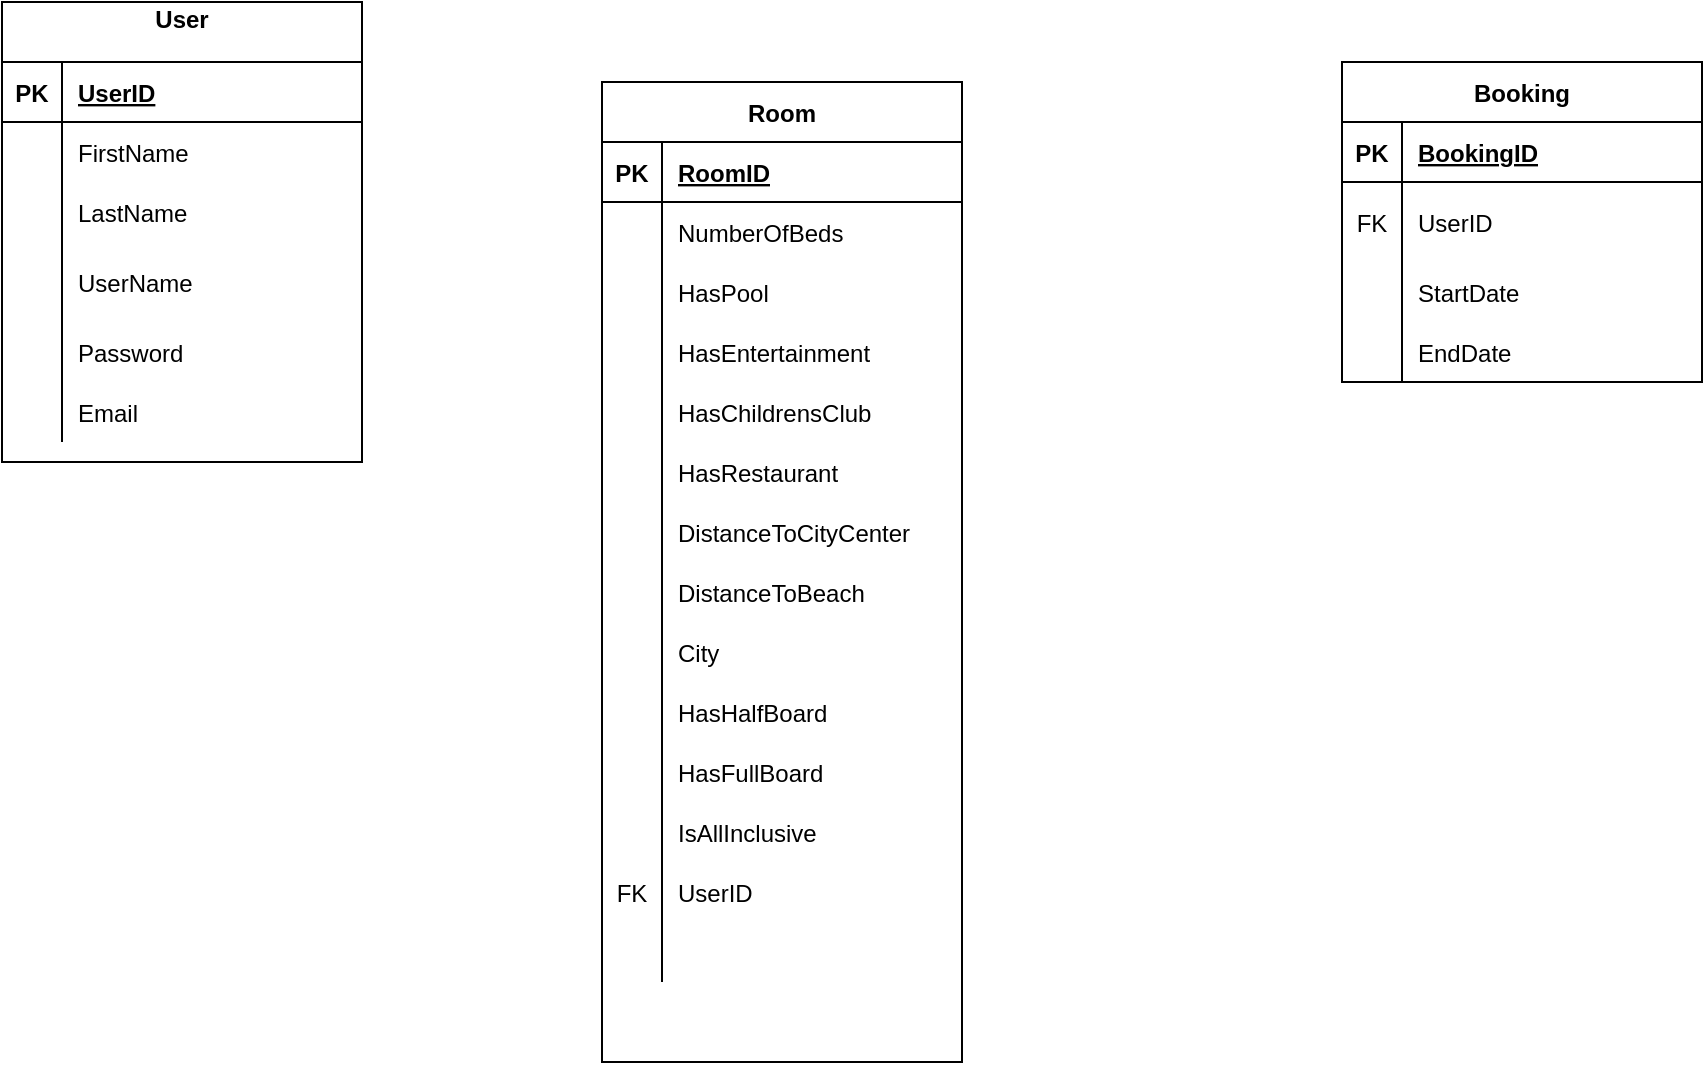<mxfile version="13.6.9" type="github">
  <diagram id="R2lEEEUBdFMjLlhIrx00" name="Page-1">
    <mxGraphModel dx="1261" dy="780" grid="1" gridSize="10" guides="1" tooltips="1" connect="1" arrows="1" fold="1" page="1" pageScale="1" pageWidth="1920" pageHeight="1200" math="0" shadow="0" extFonts="Permanent Marker^https://fonts.googleapis.com/css?family=Permanent+Marker">
      <root>
        <mxCell id="0" />
        <mxCell id="1" parent="0" />
        <mxCell id="bmSGANUnVweaU7KZ2uj6-1" value="User&#xa;" style="shape=table;startSize=30;container=1;collapsible=1;childLayout=tableLayout;fixedRows=1;rowLines=0;fontStyle=1;align=center;resizeLast=1;" vertex="1" parent="1">
          <mxGeometry x="90" y="60" width="180" height="230" as="geometry" />
        </mxCell>
        <mxCell id="bmSGANUnVweaU7KZ2uj6-2" value="" style="shape=partialRectangle;collapsible=0;dropTarget=0;pointerEvents=0;fillColor=none;top=0;left=0;bottom=1;right=0;points=[[0,0.5],[1,0.5]];portConstraint=eastwest;" vertex="1" parent="bmSGANUnVweaU7KZ2uj6-1">
          <mxGeometry y="30" width="180" height="30" as="geometry" />
        </mxCell>
        <mxCell id="bmSGANUnVweaU7KZ2uj6-3" value="PK" style="shape=partialRectangle;connectable=0;fillColor=none;top=0;left=0;bottom=0;right=0;fontStyle=1;overflow=hidden;" vertex="1" parent="bmSGANUnVweaU7KZ2uj6-2">
          <mxGeometry width="30" height="30" as="geometry" />
        </mxCell>
        <mxCell id="bmSGANUnVweaU7KZ2uj6-4" value="UserID" style="shape=partialRectangle;connectable=0;fillColor=none;top=0;left=0;bottom=0;right=0;align=left;spacingLeft=6;fontStyle=5;overflow=hidden;" vertex="1" parent="bmSGANUnVweaU7KZ2uj6-2">
          <mxGeometry x="30" width="150" height="30" as="geometry" />
        </mxCell>
        <mxCell id="bmSGANUnVweaU7KZ2uj6-5" value="" style="shape=partialRectangle;collapsible=0;dropTarget=0;pointerEvents=0;fillColor=none;top=0;left=0;bottom=0;right=0;points=[[0,0.5],[1,0.5]];portConstraint=eastwest;" vertex="1" parent="bmSGANUnVweaU7KZ2uj6-1">
          <mxGeometry y="60" width="180" height="30" as="geometry" />
        </mxCell>
        <mxCell id="bmSGANUnVweaU7KZ2uj6-6" value="" style="shape=partialRectangle;connectable=0;fillColor=none;top=0;left=0;bottom=0;right=0;editable=1;overflow=hidden;" vertex="1" parent="bmSGANUnVweaU7KZ2uj6-5">
          <mxGeometry width="30" height="30" as="geometry" />
        </mxCell>
        <mxCell id="bmSGANUnVweaU7KZ2uj6-7" value="FirstName" style="shape=partialRectangle;connectable=0;fillColor=none;top=0;left=0;bottom=0;right=0;align=left;spacingLeft=6;overflow=hidden;" vertex="1" parent="bmSGANUnVweaU7KZ2uj6-5">
          <mxGeometry x="30" width="150" height="30" as="geometry" />
        </mxCell>
        <mxCell id="bmSGANUnVweaU7KZ2uj6-8" value="" style="shape=partialRectangle;collapsible=0;dropTarget=0;pointerEvents=0;fillColor=none;top=0;left=0;bottom=0;right=0;points=[[0,0.5],[1,0.5]];portConstraint=eastwest;" vertex="1" parent="bmSGANUnVweaU7KZ2uj6-1">
          <mxGeometry y="90" width="180" height="30" as="geometry" />
        </mxCell>
        <mxCell id="bmSGANUnVweaU7KZ2uj6-9" value="" style="shape=partialRectangle;connectable=0;fillColor=none;top=0;left=0;bottom=0;right=0;editable=1;overflow=hidden;" vertex="1" parent="bmSGANUnVweaU7KZ2uj6-8">
          <mxGeometry width="30" height="30" as="geometry" />
        </mxCell>
        <mxCell id="bmSGANUnVweaU7KZ2uj6-10" value="LastName" style="shape=partialRectangle;connectable=0;fillColor=none;top=0;left=0;bottom=0;right=0;align=left;spacingLeft=6;overflow=hidden;" vertex="1" parent="bmSGANUnVweaU7KZ2uj6-8">
          <mxGeometry x="30" width="150" height="30" as="geometry" />
        </mxCell>
        <mxCell id="bmSGANUnVweaU7KZ2uj6-11" value="" style="shape=partialRectangle;collapsible=0;dropTarget=0;pointerEvents=0;fillColor=none;top=0;left=0;bottom=0;right=0;points=[[0,0.5],[1,0.5]];portConstraint=eastwest;" vertex="1" parent="bmSGANUnVweaU7KZ2uj6-1">
          <mxGeometry y="120" width="180" height="40" as="geometry" />
        </mxCell>
        <mxCell id="bmSGANUnVweaU7KZ2uj6-12" value="" style="shape=partialRectangle;connectable=0;fillColor=none;top=0;left=0;bottom=0;right=0;editable=1;overflow=hidden;" vertex="1" parent="bmSGANUnVweaU7KZ2uj6-11">
          <mxGeometry width="30" height="40" as="geometry" />
        </mxCell>
        <mxCell id="bmSGANUnVweaU7KZ2uj6-13" value="UserName" style="shape=partialRectangle;connectable=0;fillColor=none;top=0;left=0;bottom=0;right=0;align=left;spacingLeft=6;overflow=hidden;" vertex="1" parent="bmSGANUnVweaU7KZ2uj6-11">
          <mxGeometry x="30" width="150" height="40" as="geometry" />
        </mxCell>
        <mxCell id="bmSGANUnVweaU7KZ2uj6-15" value="" style="shape=partialRectangle;collapsible=0;dropTarget=0;pointerEvents=0;fillColor=none;top=0;left=0;bottom=0;right=0;points=[[0,0.5],[1,0.5]];portConstraint=eastwest;" vertex="1" parent="bmSGANUnVweaU7KZ2uj6-1">
          <mxGeometry y="160" width="180" height="30" as="geometry" />
        </mxCell>
        <mxCell id="bmSGANUnVweaU7KZ2uj6-16" value="" style="shape=partialRectangle;connectable=0;fillColor=none;top=0;left=0;bottom=0;right=0;editable=1;overflow=hidden;" vertex="1" parent="bmSGANUnVweaU7KZ2uj6-15">
          <mxGeometry width="30" height="30" as="geometry" />
        </mxCell>
        <mxCell id="bmSGANUnVweaU7KZ2uj6-17" value="Password" style="shape=partialRectangle;connectable=0;fillColor=none;top=0;left=0;bottom=0;right=0;align=left;spacingLeft=6;overflow=hidden;" vertex="1" parent="bmSGANUnVweaU7KZ2uj6-15">
          <mxGeometry x="30" width="150" height="30" as="geometry" />
        </mxCell>
        <mxCell id="bmSGANUnVweaU7KZ2uj6-19" value="" style="shape=partialRectangle;collapsible=0;dropTarget=0;pointerEvents=0;fillColor=none;top=0;left=0;bottom=0;right=0;points=[[0,0.5],[1,0.5]];portConstraint=eastwest;" vertex="1" parent="bmSGANUnVweaU7KZ2uj6-1">
          <mxGeometry y="190" width="180" height="30" as="geometry" />
        </mxCell>
        <mxCell id="bmSGANUnVweaU7KZ2uj6-20" value="" style="shape=partialRectangle;connectable=0;fillColor=none;top=0;left=0;bottom=0;right=0;editable=1;overflow=hidden;" vertex="1" parent="bmSGANUnVweaU7KZ2uj6-19">
          <mxGeometry width="30" height="30" as="geometry" />
        </mxCell>
        <mxCell id="bmSGANUnVweaU7KZ2uj6-21" value="Email" style="shape=partialRectangle;connectable=0;fillColor=none;top=0;left=0;bottom=0;right=0;align=left;spacingLeft=6;overflow=hidden;" vertex="1" parent="bmSGANUnVweaU7KZ2uj6-19">
          <mxGeometry x="30" width="150" height="30" as="geometry" />
        </mxCell>
        <mxCell id="bmSGANUnVweaU7KZ2uj6-22" value="Room" style="shape=table;startSize=30;container=1;collapsible=1;childLayout=tableLayout;fixedRows=1;rowLines=0;fontStyle=1;align=center;resizeLast=1;" vertex="1" parent="1">
          <mxGeometry x="390" y="100" width="180" height="490" as="geometry" />
        </mxCell>
        <mxCell id="bmSGANUnVweaU7KZ2uj6-23" value="" style="shape=partialRectangle;collapsible=0;dropTarget=0;pointerEvents=0;fillColor=none;top=0;left=0;bottom=1;right=0;points=[[0,0.5],[1,0.5]];portConstraint=eastwest;" vertex="1" parent="bmSGANUnVweaU7KZ2uj6-22">
          <mxGeometry y="30" width="180" height="30" as="geometry" />
        </mxCell>
        <mxCell id="bmSGANUnVweaU7KZ2uj6-24" value="PK" style="shape=partialRectangle;connectable=0;fillColor=none;top=0;left=0;bottom=0;right=0;fontStyle=1;overflow=hidden;" vertex="1" parent="bmSGANUnVweaU7KZ2uj6-23">
          <mxGeometry width="30" height="30" as="geometry" />
        </mxCell>
        <mxCell id="bmSGANUnVweaU7KZ2uj6-25" value="RoomID" style="shape=partialRectangle;connectable=0;fillColor=none;top=0;left=0;bottom=0;right=0;align=left;spacingLeft=6;fontStyle=5;overflow=hidden;" vertex="1" parent="bmSGANUnVweaU7KZ2uj6-23">
          <mxGeometry x="30" width="150" height="30" as="geometry" />
        </mxCell>
        <mxCell id="bmSGANUnVweaU7KZ2uj6-26" value="" style="shape=partialRectangle;collapsible=0;dropTarget=0;pointerEvents=0;fillColor=none;top=0;left=0;bottom=0;right=0;points=[[0,0.5],[1,0.5]];portConstraint=eastwest;" vertex="1" parent="bmSGANUnVweaU7KZ2uj6-22">
          <mxGeometry y="60" width="180" height="30" as="geometry" />
        </mxCell>
        <mxCell id="bmSGANUnVweaU7KZ2uj6-27" value="" style="shape=partialRectangle;connectable=0;fillColor=none;top=0;left=0;bottom=0;right=0;editable=1;overflow=hidden;" vertex="1" parent="bmSGANUnVweaU7KZ2uj6-26">
          <mxGeometry width="30" height="30" as="geometry" />
        </mxCell>
        <mxCell id="bmSGANUnVweaU7KZ2uj6-28" value="NumberOfBeds" style="shape=partialRectangle;connectable=0;fillColor=none;top=0;left=0;bottom=0;right=0;align=left;spacingLeft=6;overflow=hidden;" vertex="1" parent="bmSGANUnVweaU7KZ2uj6-26">
          <mxGeometry x="30" width="150" height="30" as="geometry" />
        </mxCell>
        <mxCell id="bmSGANUnVweaU7KZ2uj6-29" value="" style="shape=partialRectangle;collapsible=0;dropTarget=0;pointerEvents=0;fillColor=none;top=0;left=0;bottom=0;right=0;points=[[0,0.5],[1,0.5]];portConstraint=eastwest;" vertex="1" parent="bmSGANUnVweaU7KZ2uj6-22">
          <mxGeometry y="90" width="180" height="30" as="geometry" />
        </mxCell>
        <mxCell id="bmSGANUnVweaU7KZ2uj6-30" value="" style="shape=partialRectangle;connectable=0;fillColor=none;top=0;left=0;bottom=0;right=0;editable=1;overflow=hidden;" vertex="1" parent="bmSGANUnVweaU7KZ2uj6-29">
          <mxGeometry width="30" height="30" as="geometry" />
        </mxCell>
        <mxCell id="bmSGANUnVweaU7KZ2uj6-31" value="HasPool" style="shape=partialRectangle;connectable=0;fillColor=none;top=0;left=0;bottom=0;right=0;align=left;spacingLeft=6;overflow=hidden;" vertex="1" parent="bmSGANUnVweaU7KZ2uj6-29">
          <mxGeometry x="30" width="150" height="30" as="geometry" />
        </mxCell>
        <mxCell id="bmSGANUnVweaU7KZ2uj6-32" value="" style="shape=partialRectangle;collapsible=0;dropTarget=0;pointerEvents=0;fillColor=none;top=0;left=0;bottom=0;right=0;points=[[0,0.5],[1,0.5]];portConstraint=eastwest;" vertex="1" parent="bmSGANUnVweaU7KZ2uj6-22">
          <mxGeometry y="120" width="180" height="30" as="geometry" />
        </mxCell>
        <mxCell id="bmSGANUnVweaU7KZ2uj6-33" value="" style="shape=partialRectangle;connectable=0;fillColor=none;top=0;left=0;bottom=0;right=0;editable=1;overflow=hidden;" vertex="1" parent="bmSGANUnVweaU7KZ2uj6-32">
          <mxGeometry width="30" height="30" as="geometry" />
        </mxCell>
        <mxCell id="bmSGANUnVweaU7KZ2uj6-34" value="HasEntertainment" style="shape=partialRectangle;connectable=0;fillColor=none;top=0;left=0;bottom=0;right=0;align=left;spacingLeft=6;overflow=hidden;" vertex="1" parent="bmSGANUnVweaU7KZ2uj6-32">
          <mxGeometry x="30" width="150" height="30" as="geometry" />
        </mxCell>
        <mxCell id="bmSGANUnVweaU7KZ2uj6-36" value="" style="shape=partialRectangle;collapsible=0;dropTarget=0;pointerEvents=0;fillColor=none;top=0;left=0;bottom=0;right=0;points=[[0,0.5],[1,0.5]];portConstraint=eastwest;" vertex="1" parent="bmSGANUnVweaU7KZ2uj6-22">
          <mxGeometry y="150" width="180" height="30" as="geometry" />
        </mxCell>
        <mxCell id="bmSGANUnVweaU7KZ2uj6-37" value="" style="shape=partialRectangle;connectable=0;fillColor=none;top=0;left=0;bottom=0;right=0;editable=1;overflow=hidden;" vertex="1" parent="bmSGANUnVweaU7KZ2uj6-36">
          <mxGeometry width="30" height="30" as="geometry" />
        </mxCell>
        <mxCell id="bmSGANUnVweaU7KZ2uj6-38" value="HasChildrensClub" style="shape=partialRectangle;connectable=0;fillColor=none;top=0;left=0;bottom=0;right=0;align=left;spacingLeft=6;overflow=hidden;" vertex="1" parent="bmSGANUnVweaU7KZ2uj6-36">
          <mxGeometry x="30" width="150" height="30" as="geometry" />
        </mxCell>
        <mxCell id="bmSGANUnVweaU7KZ2uj6-39" value="" style="shape=partialRectangle;collapsible=0;dropTarget=0;pointerEvents=0;fillColor=none;top=0;left=0;bottom=0;right=0;points=[[0,0.5],[1,0.5]];portConstraint=eastwest;" vertex="1" parent="bmSGANUnVweaU7KZ2uj6-22">
          <mxGeometry y="180" width="180" height="30" as="geometry" />
        </mxCell>
        <mxCell id="bmSGANUnVweaU7KZ2uj6-40" value="" style="shape=partialRectangle;connectable=0;fillColor=none;top=0;left=0;bottom=0;right=0;editable=1;overflow=hidden;" vertex="1" parent="bmSGANUnVweaU7KZ2uj6-39">
          <mxGeometry width="30" height="30" as="geometry" />
        </mxCell>
        <mxCell id="bmSGANUnVweaU7KZ2uj6-41" value="HasRestaurant" style="shape=partialRectangle;connectable=0;fillColor=none;top=0;left=0;bottom=0;right=0;align=left;spacingLeft=6;overflow=hidden;" vertex="1" parent="bmSGANUnVweaU7KZ2uj6-39">
          <mxGeometry x="30" width="150" height="30" as="geometry" />
        </mxCell>
        <mxCell id="bmSGANUnVweaU7KZ2uj6-42" value="" style="shape=partialRectangle;collapsible=0;dropTarget=0;pointerEvents=0;fillColor=none;top=0;left=0;bottom=0;right=0;points=[[0,0.5],[1,0.5]];portConstraint=eastwest;" vertex="1" parent="bmSGANUnVweaU7KZ2uj6-22">
          <mxGeometry y="210" width="180" height="30" as="geometry" />
        </mxCell>
        <mxCell id="bmSGANUnVweaU7KZ2uj6-43" value="" style="shape=partialRectangle;connectable=0;fillColor=none;top=0;left=0;bottom=0;right=0;editable=1;overflow=hidden;" vertex="1" parent="bmSGANUnVweaU7KZ2uj6-42">
          <mxGeometry width="30" height="30" as="geometry" />
        </mxCell>
        <mxCell id="bmSGANUnVweaU7KZ2uj6-44" value="DistanceToCityCenter" style="shape=partialRectangle;connectable=0;fillColor=none;top=0;left=0;bottom=0;right=0;align=left;spacingLeft=6;overflow=hidden;" vertex="1" parent="bmSGANUnVweaU7KZ2uj6-42">
          <mxGeometry x="30" width="150" height="30" as="geometry" />
        </mxCell>
        <mxCell id="bmSGANUnVweaU7KZ2uj6-45" value="" style="shape=partialRectangle;collapsible=0;dropTarget=0;pointerEvents=0;fillColor=none;top=0;left=0;bottom=0;right=0;points=[[0,0.5],[1,0.5]];portConstraint=eastwest;" vertex="1" parent="bmSGANUnVweaU7KZ2uj6-22">
          <mxGeometry y="240" width="180" height="30" as="geometry" />
        </mxCell>
        <mxCell id="bmSGANUnVweaU7KZ2uj6-46" value="" style="shape=partialRectangle;connectable=0;fillColor=none;top=0;left=0;bottom=0;right=0;editable=1;overflow=hidden;" vertex="1" parent="bmSGANUnVweaU7KZ2uj6-45">
          <mxGeometry width="30" height="30" as="geometry" />
        </mxCell>
        <mxCell id="bmSGANUnVweaU7KZ2uj6-47" value="DistanceToBeach" style="shape=partialRectangle;connectable=0;fillColor=none;top=0;left=0;bottom=0;right=0;align=left;spacingLeft=6;overflow=hidden;" vertex="1" parent="bmSGANUnVweaU7KZ2uj6-45">
          <mxGeometry x="30" width="150" height="30" as="geometry" />
        </mxCell>
        <mxCell id="bmSGANUnVweaU7KZ2uj6-48" value="" style="shape=partialRectangle;collapsible=0;dropTarget=0;pointerEvents=0;fillColor=none;top=0;left=0;bottom=0;right=0;points=[[0,0.5],[1,0.5]];portConstraint=eastwest;" vertex="1" parent="bmSGANUnVweaU7KZ2uj6-22">
          <mxGeometry y="270" width="180" height="30" as="geometry" />
        </mxCell>
        <mxCell id="bmSGANUnVweaU7KZ2uj6-49" value="" style="shape=partialRectangle;connectable=0;fillColor=none;top=0;left=0;bottom=0;right=0;editable=1;overflow=hidden;" vertex="1" parent="bmSGANUnVweaU7KZ2uj6-48">
          <mxGeometry width="30" height="30" as="geometry" />
        </mxCell>
        <mxCell id="bmSGANUnVweaU7KZ2uj6-50" value="City" style="shape=partialRectangle;connectable=0;fillColor=none;top=0;left=0;bottom=0;right=0;align=left;spacingLeft=6;overflow=hidden;" vertex="1" parent="bmSGANUnVweaU7KZ2uj6-48">
          <mxGeometry x="30" width="150" height="30" as="geometry" />
        </mxCell>
        <mxCell id="bmSGANUnVweaU7KZ2uj6-52" value="" style="shape=partialRectangle;collapsible=0;dropTarget=0;pointerEvents=0;fillColor=none;top=0;left=0;bottom=0;right=0;points=[[0,0.5],[1,0.5]];portConstraint=eastwest;" vertex="1" parent="bmSGANUnVweaU7KZ2uj6-22">
          <mxGeometry y="300" width="180" height="30" as="geometry" />
        </mxCell>
        <mxCell id="bmSGANUnVweaU7KZ2uj6-53" value="" style="shape=partialRectangle;connectable=0;fillColor=none;top=0;left=0;bottom=0;right=0;editable=1;overflow=hidden;" vertex="1" parent="bmSGANUnVweaU7KZ2uj6-52">
          <mxGeometry width="30" height="30" as="geometry" />
        </mxCell>
        <mxCell id="bmSGANUnVweaU7KZ2uj6-54" value="HasHalfBoard" style="shape=partialRectangle;connectable=0;fillColor=none;top=0;left=0;bottom=0;right=0;align=left;spacingLeft=6;overflow=hidden;" vertex="1" parent="bmSGANUnVweaU7KZ2uj6-52">
          <mxGeometry x="30" width="150" height="30" as="geometry" />
        </mxCell>
        <mxCell id="bmSGANUnVweaU7KZ2uj6-55" value="" style="shape=partialRectangle;collapsible=0;dropTarget=0;pointerEvents=0;fillColor=none;top=0;left=0;bottom=0;right=0;points=[[0,0.5],[1,0.5]];portConstraint=eastwest;" vertex="1" parent="bmSGANUnVweaU7KZ2uj6-22">
          <mxGeometry y="330" width="180" height="30" as="geometry" />
        </mxCell>
        <mxCell id="bmSGANUnVweaU7KZ2uj6-56" value="" style="shape=partialRectangle;connectable=0;fillColor=none;top=0;left=0;bottom=0;right=0;editable=1;overflow=hidden;" vertex="1" parent="bmSGANUnVweaU7KZ2uj6-55">
          <mxGeometry width="30" height="30" as="geometry" />
        </mxCell>
        <mxCell id="bmSGANUnVweaU7KZ2uj6-57" value="HasFullBoard" style="shape=partialRectangle;connectable=0;fillColor=none;top=0;left=0;bottom=0;right=0;align=left;spacingLeft=6;overflow=hidden;" vertex="1" parent="bmSGANUnVweaU7KZ2uj6-55">
          <mxGeometry x="30" width="150" height="30" as="geometry" />
        </mxCell>
        <mxCell id="bmSGANUnVweaU7KZ2uj6-58" value="" style="shape=partialRectangle;collapsible=0;dropTarget=0;pointerEvents=0;fillColor=none;top=0;left=0;bottom=0;right=0;points=[[0,0.5],[1,0.5]];portConstraint=eastwest;" vertex="1" parent="bmSGANUnVweaU7KZ2uj6-22">
          <mxGeometry y="360" width="180" height="30" as="geometry" />
        </mxCell>
        <mxCell id="bmSGANUnVweaU7KZ2uj6-59" value="" style="shape=partialRectangle;connectable=0;fillColor=none;top=0;left=0;bottom=0;right=0;editable=1;overflow=hidden;" vertex="1" parent="bmSGANUnVweaU7KZ2uj6-58">
          <mxGeometry width="30" height="30" as="geometry" />
        </mxCell>
        <mxCell id="bmSGANUnVweaU7KZ2uj6-60" value="IsAllInclusive" style="shape=partialRectangle;connectable=0;fillColor=none;top=0;left=0;bottom=0;right=0;align=left;spacingLeft=6;overflow=hidden;" vertex="1" parent="bmSGANUnVweaU7KZ2uj6-58">
          <mxGeometry x="30" width="150" height="30" as="geometry" />
        </mxCell>
        <mxCell id="bmSGANUnVweaU7KZ2uj6-78" value="" style="shape=partialRectangle;collapsible=0;dropTarget=0;pointerEvents=0;fillColor=none;top=0;left=0;bottom=0;right=0;points=[[0,0.5],[1,0.5]];portConstraint=eastwest;" vertex="1" parent="bmSGANUnVweaU7KZ2uj6-22">
          <mxGeometry y="390" width="180" height="30" as="geometry" />
        </mxCell>
        <mxCell id="bmSGANUnVweaU7KZ2uj6-79" value="FK" style="shape=partialRectangle;connectable=0;fillColor=none;top=0;left=0;bottom=0;right=0;fontStyle=0;overflow=hidden;" vertex="1" parent="bmSGANUnVweaU7KZ2uj6-78">
          <mxGeometry width="30" height="30" as="geometry" />
        </mxCell>
        <mxCell id="bmSGANUnVweaU7KZ2uj6-80" value="UserID" style="shape=partialRectangle;connectable=0;fillColor=none;top=0;left=0;bottom=0;right=0;align=left;spacingLeft=6;fontStyle=0;overflow=hidden;" vertex="1" parent="bmSGANUnVweaU7KZ2uj6-78">
          <mxGeometry x="30" width="150" height="30" as="geometry" />
        </mxCell>
        <mxCell id="bmSGANUnVweaU7KZ2uj6-75" value="" style="shape=partialRectangle;collapsible=0;dropTarget=0;pointerEvents=0;fillColor=none;top=0;left=0;bottom=0;right=0;points=[[0,0.5],[1,0.5]];portConstraint=eastwest;" vertex="1" parent="bmSGANUnVweaU7KZ2uj6-22">
          <mxGeometry y="420" width="180" height="30" as="geometry" />
        </mxCell>
        <mxCell id="bmSGANUnVweaU7KZ2uj6-76" value="" style="shape=partialRectangle;connectable=0;fillColor=none;top=0;left=0;bottom=0;right=0;editable=1;overflow=hidden;" vertex="1" parent="bmSGANUnVweaU7KZ2uj6-75">
          <mxGeometry width="30" height="30" as="geometry" />
        </mxCell>
        <mxCell id="bmSGANUnVweaU7KZ2uj6-77" value="" style="shape=partialRectangle;connectable=0;fillColor=none;top=0;left=0;bottom=0;right=0;align=left;spacingLeft=6;overflow=hidden;" vertex="1" parent="bmSGANUnVweaU7KZ2uj6-75">
          <mxGeometry x="30" width="150" height="30" as="geometry" />
        </mxCell>
        <mxCell id="bmSGANUnVweaU7KZ2uj6-61" value="Booking" style="shape=table;startSize=30;container=1;collapsible=1;childLayout=tableLayout;fixedRows=1;rowLines=0;fontStyle=1;align=center;resizeLast=1;" vertex="1" parent="1">
          <mxGeometry x="760" y="90" width="180" height="160" as="geometry" />
        </mxCell>
        <mxCell id="bmSGANUnVweaU7KZ2uj6-62" value="" style="shape=partialRectangle;collapsible=0;dropTarget=0;pointerEvents=0;fillColor=none;top=0;left=0;bottom=1;right=0;points=[[0,0.5],[1,0.5]];portConstraint=eastwest;" vertex="1" parent="bmSGANUnVweaU7KZ2uj6-61">
          <mxGeometry y="30" width="180" height="30" as="geometry" />
        </mxCell>
        <mxCell id="bmSGANUnVweaU7KZ2uj6-63" value="PK" style="shape=partialRectangle;connectable=0;fillColor=none;top=0;left=0;bottom=0;right=0;fontStyle=1;overflow=hidden;" vertex="1" parent="bmSGANUnVweaU7KZ2uj6-62">
          <mxGeometry width="30" height="30" as="geometry" />
        </mxCell>
        <mxCell id="bmSGANUnVweaU7KZ2uj6-64" value="BookingID" style="shape=partialRectangle;connectable=0;fillColor=none;top=0;left=0;bottom=0;right=0;align=left;spacingLeft=6;fontStyle=5;overflow=hidden;" vertex="1" parent="bmSGANUnVweaU7KZ2uj6-62">
          <mxGeometry x="30" width="150" height="30" as="geometry" />
        </mxCell>
        <mxCell id="bmSGANUnVweaU7KZ2uj6-81" value="" style="shape=partialRectangle;collapsible=0;dropTarget=0;pointerEvents=0;fillColor=none;top=0;left=0;bottom=0;right=0;points=[[0,0.5],[1,0.5]];portConstraint=eastwest;" vertex="1" parent="bmSGANUnVweaU7KZ2uj6-61">
          <mxGeometry y="60" width="180" height="40" as="geometry" />
        </mxCell>
        <mxCell id="bmSGANUnVweaU7KZ2uj6-82" value="FK" style="shape=partialRectangle;connectable=0;fillColor=none;top=0;left=0;bottom=0;right=0;fontStyle=0;overflow=hidden;" vertex="1" parent="bmSGANUnVweaU7KZ2uj6-81">
          <mxGeometry width="30" height="40" as="geometry" />
        </mxCell>
        <mxCell id="bmSGANUnVweaU7KZ2uj6-83" value="UserID" style="shape=partialRectangle;connectable=0;fillColor=none;top=0;left=0;bottom=0;right=0;align=left;spacingLeft=6;fontStyle=0;overflow=hidden;" vertex="1" parent="bmSGANUnVweaU7KZ2uj6-81">
          <mxGeometry x="30" width="150" height="40" as="geometry" />
        </mxCell>
        <mxCell id="bmSGANUnVweaU7KZ2uj6-89" value="" style="shape=partialRectangle;collapsible=0;dropTarget=0;pointerEvents=0;fillColor=none;top=0;left=0;bottom=0;right=0;points=[[0,0.5],[1,0.5]];portConstraint=eastwest;" vertex="1" parent="bmSGANUnVweaU7KZ2uj6-61">
          <mxGeometry y="100" width="180" height="30" as="geometry" />
        </mxCell>
        <mxCell id="bmSGANUnVweaU7KZ2uj6-90" value="" style="shape=partialRectangle;connectable=0;fillColor=none;top=0;left=0;bottom=0;right=0;editable=1;overflow=hidden;" vertex="1" parent="bmSGANUnVweaU7KZ2uj6-89">
          <mxGeometry width="30" height="30" as="geometry" />
        </mxCell>
        <mxCell id="bmSGANUnVweaU7KZ2uj6-91" value="StartDate" style="shape=partialRectangle;connectable=0;fillColor=none;top=0;left=0;bottom=0;right=0;align=left;spacingLeft=6;overflow=hidden;" vertex="1" parent="bmSGANUnVweaU7KZ2uj6-89">
          <mxGeometry x="30" width="150" height="30" as="geometry" />
        </mxCell>
        <mxCell id="bmSGANUnVweaU7KZ2uj6-92" value="" style="shape=partialRectangle;collapsible=0;dropTarget=0;pointerEvents=0;fillColor=none;top=0;left=0;bottom=0;right=0;points=[[0,0.5],[1,0.5]];portConstraint=eastwest;" vertex="1" parent="bmSGANUnVweaU7KZ2uj6-61">
          <mxGeometry y="130" width="180" height="30" as="geometry" />
        </mxCell>
        <mxCell id="bmSGANUnVweaU7KZ2uj6-93" value="" style="shape=partialRectangle;connectable=0;fillColor=none;top=0;left=0;bottom=0;right=0;editable=1;overflow=hidden;" vertex="1" parent="bmSGANUnVweaU7KZ2uj6-92">
          <mxGeometry width="30" height="30" as="geometry" />
        </mxCell>
        <mxCell id="bmSGANUnVweaU7KZ2uj6-94" value="EndDate" style="shape=partialRectangle;connectable=0;fillColor=none;top=0;left=0;bottom=0;right=0;align=left;spacingLeft=6;overflow=hidden;" vertex="1" parent="bmSGANUnVweaU7KZ2uj6-92">
          <mxGeometry x="30" width="150" height="30" as="geometry" />
        </mxCell>
      </root>
    </mxGraphModel>
  </diagram>
</mxfile>
